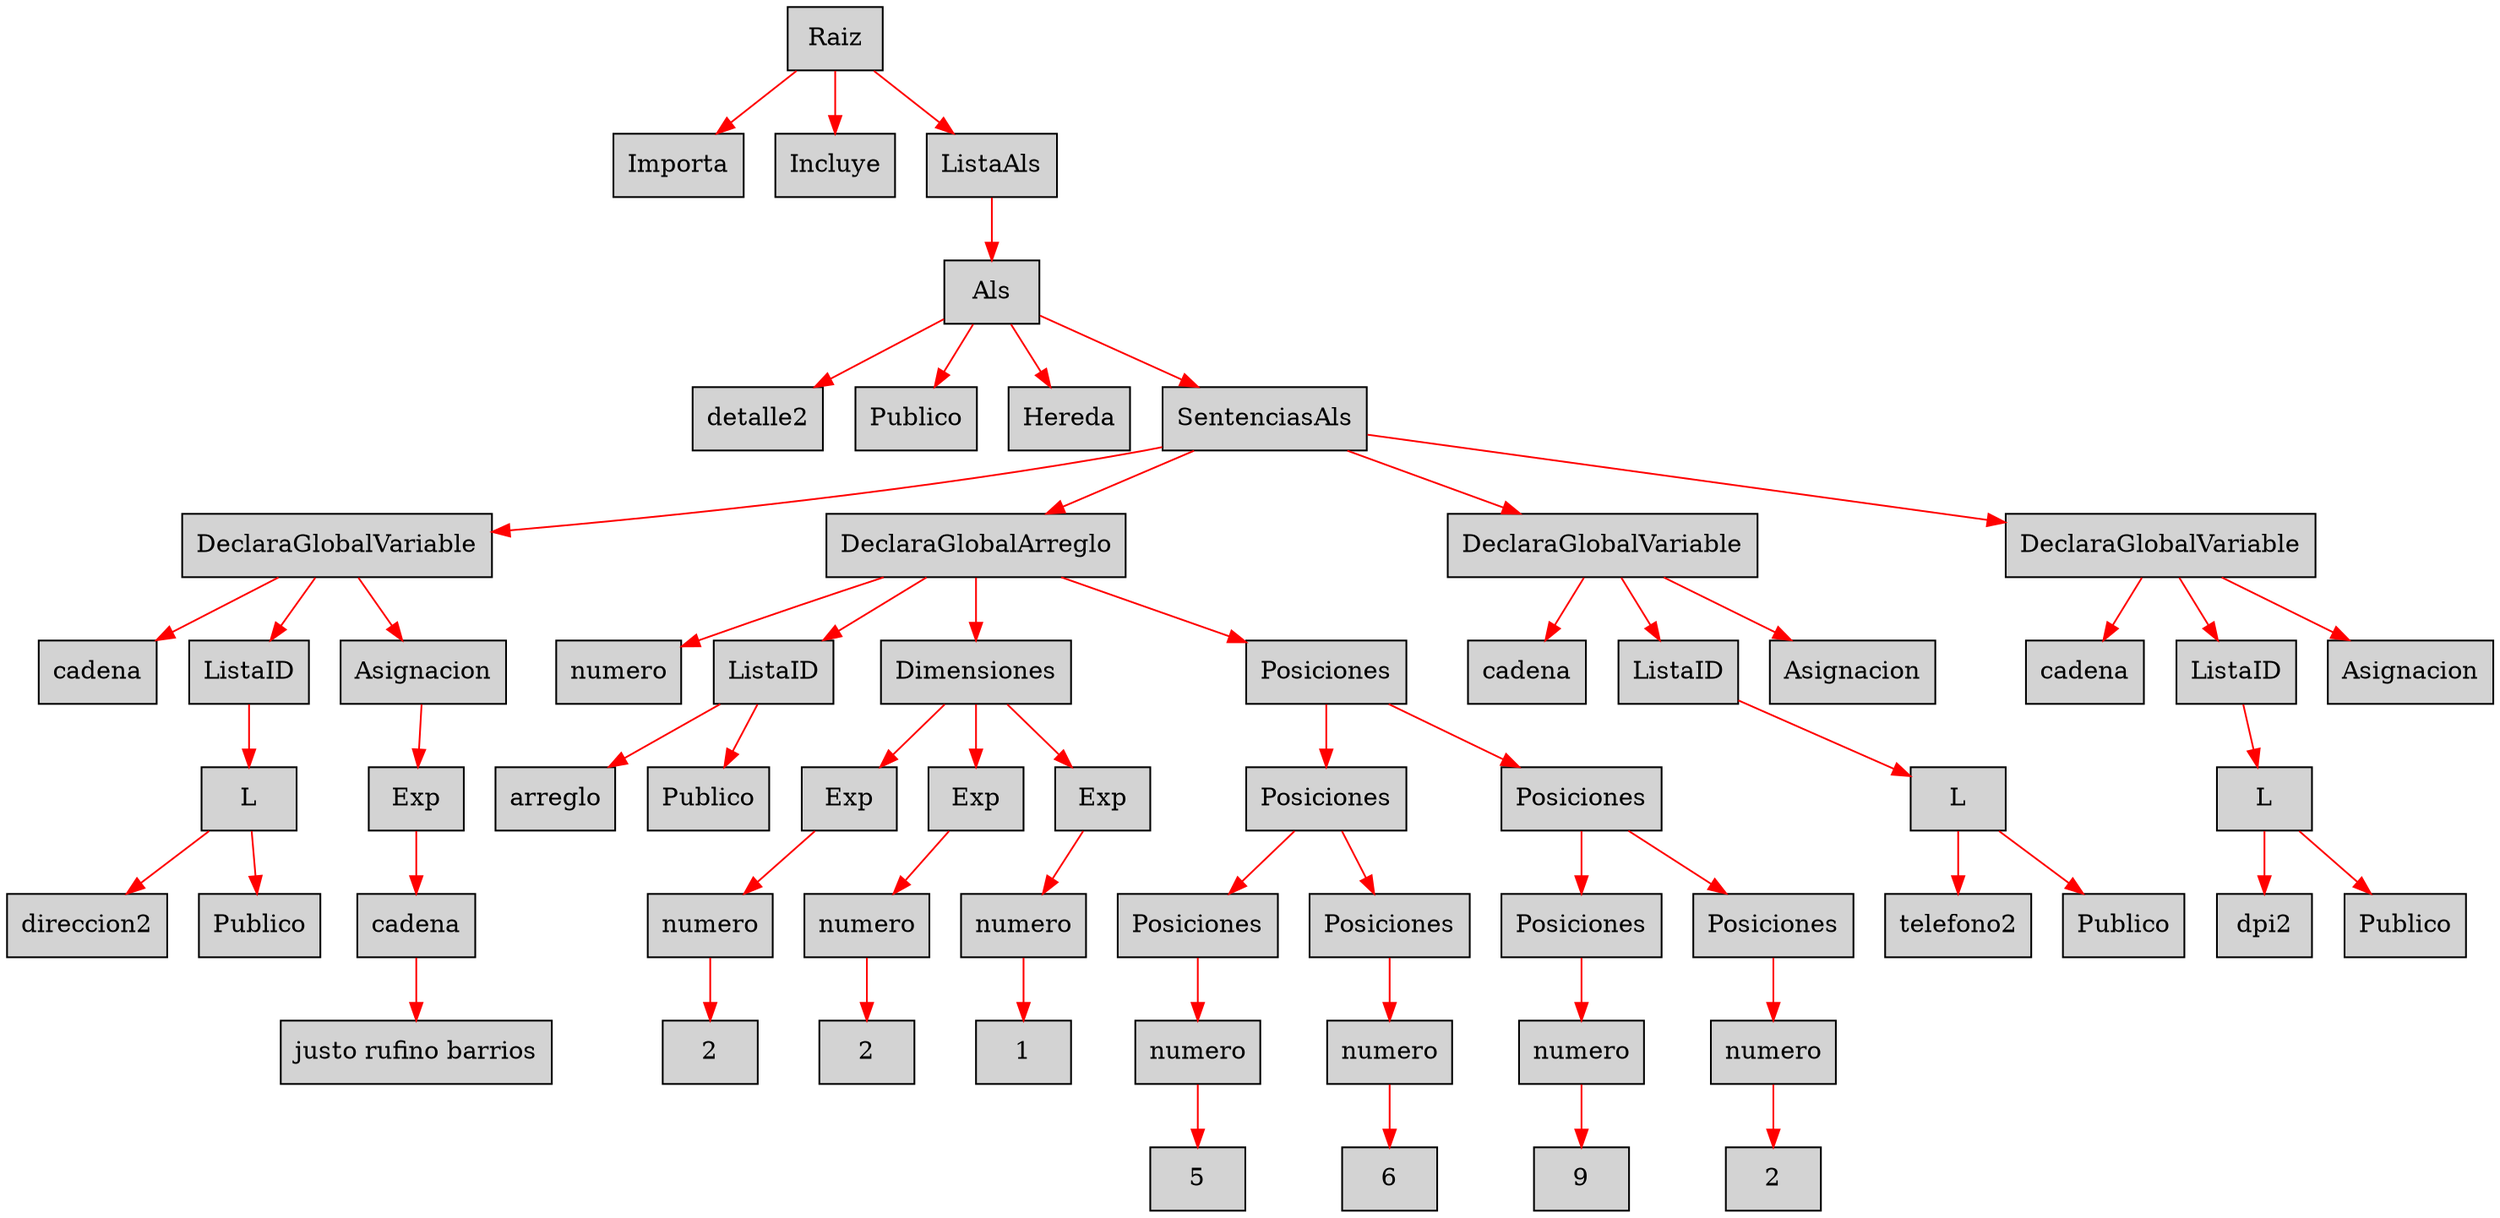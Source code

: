 digraph G {node[shape=box, style=filled]; edge[color=red]
node270788129[label="Raiz"];
 node270788129->node1616890057;node1616890057[label="Importa"];
 node270788129->node523574856;node523574856[label="Incluye"];
 node270788129->node1703361790;node1703361790[label="ListaAls"];
 node1703361790->node1780145281;node1780145281[label="Als"];
 node1780145281->node1956464779;node1956464779[label="detalle2"];
 node1780145281->node1131269902;node1131269902[label="Publico"];
 node1780145281->node533822289;node533822289[label="Hereda"];
 node1780145281->node596857598;node596857598[label="SentenciasAls"];
 node596857598->node1028951831;node1028951831[label="DeclaraGlobalVariable"];
 node1028951831->node283914764;node283914764[label="cadena"];
 node1028951831->node74696883;node74696883[label="ListaID"];
 node74696883->node1028554337;node1028554337[label="L"];
 node1028554337->node612070120;node612070120[label="direccion2"];
 node1028554337->node1433815097;node1433815097[label="Publico"];
 node1028951831->node1331311732;node1331311732[label="Asignacion"];
 node1331311732->node19523208;node19523208[label="Exp"];
 node19523208->node2126133367;node2126133367[label="cadena"];
 node2126133367->node434798617;node434798617[label="justo rufino barrios"];
 node596857598->node118353604;node118353604[label="DeclaraGlobalArreglo"];
 node118353604->node1230918923;node1230918923[label="numero"];
 node118353604->node1720231383;node1720231383[label="ListaID"];
 node1720231383->node724507479;node724507479[label="arreglo"];
 node1720231383->node1128053560;node1128053560[label="Publico"];
 node118353604->node2020694105;node2020694105[label="Dimensiones"];
 node2020694105->node1534389405;node1534389405[label="Exp"];
 node1534389405->node139632903;node139632903[label="numero"];
 node139632903->node781270606;node781270606[label="2"];
 node2020694105->node1557141589;node1557141589[label="Exp"];
 node1557141589->node549197654;node549197654[label="numero"];
 node549197654->node1031520479;node1031520479[label="2"];
 node2020694105->node448785008;node448785008[label="Exp"];
 node448785008->node1190222786;node1190222786[label="numero"];
 node1190222786->node112714477;node112714477[label="1"];
 node118353604->node1697232860;node1697232860[label="Posiciones"];
 node1697232860->node10501475;node10501475[label="Posiciones"];
 node10501475->node1287870974;node1287870974[label="Posiciones"];
 node1287870974->node1968863745;node1968863745[label="numero"];
 node1968863745->node1575334945;node1575334945[label="5"];
 node10501475->node1555026395;node1555026395[label="Posiciones"];
 node1555026395->node183861017;node183861017[label="numero"];
 node183861017->node752453172;node752453172[label="6"];
 node1697232860->node1559063346;node1559063346[label="Posiciones"];
 node1559063346->node2129549437;node2129549437[label="Posiciones"];
 node2129549437->node1598225678;node1598225678[label="numero"];
 node1598225678->node1070217460;node1070217460[label="9"];
 node1559063346->node147419332;node147419332[label="Posiciones"];
 node147419332->node73989136;node73989136[label="numero"];
 node73989136->node1284168478;node1284168478[label="2"];
 node596857598->node585713635;node585713635[label="DeclaraGlobalVariable"];
 node585713635->node1634032682;node1634032682[label="cadena"];
 node585713635->node581874794;node581874794[label="ListaID"];
 node581874794->node954652938;node954652938[label="L"];
 node954652938->node1347962794;node1347962794[label="telefono2"];
 node954652938->node454546823;node454546823[label="Publico"];
 node585713635->node1288519531;node1288519531[label="Asignacion"];
 node596857598->node1114472817;node1114472817[label="DeclaraGlobalVariable"];
 node1114472817->node1343945601;node1343945601[label="cadena"];
 node1114472817->node1963239400;node1963239400[label="ListaID"];
 node1963239400->node1352132676;node1352132676[label="L"];
 node1352132676->node2128579886;node2128579886[label="dpi2"];
 node1352132676->node2040444807;node2040444807[label="Publico"];
 node1114472817->node695563451;node695563451[label="Asignacion"];

}
